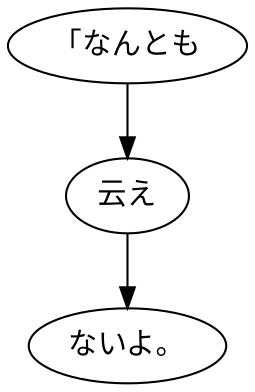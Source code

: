 digraph graph1826 {
	node0 [label="「なんとも"];
	node1 [label="云え"];
	node2 [label="ないよ。"];
	node0 -> node1;
	node1 -> node2;
}
